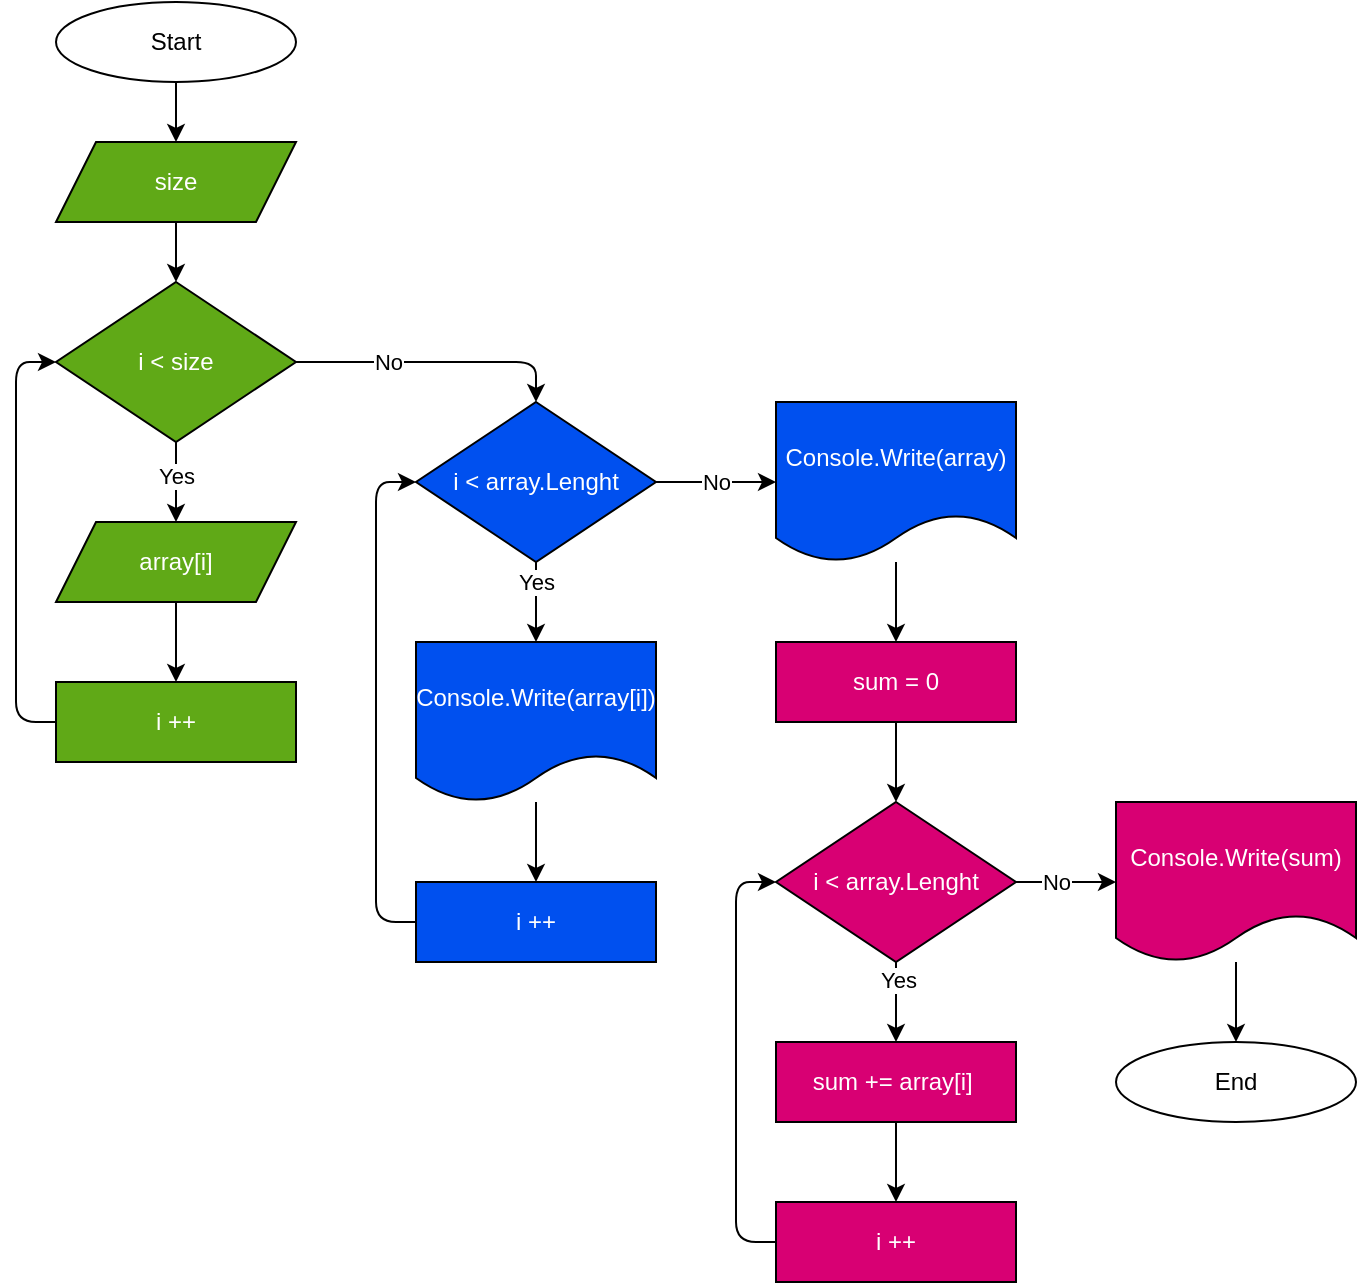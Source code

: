 <mxfile>
    <diagram id="4hZw0LuC-4t2RfQ-QbJT" name="Страница 1">
        <mxGraphModel dx="802" dy="343" grid="1" gridSize="10" guides="1" tooltips="1" connect="1" arrows="1" fold="1" page="1" pageScale="1" pageWidth="827" pageHeight="1169" math="0" shadow="0">
            <root>
                <mxCell id="0"/>
                <mxCell id="1" parent="0"/>
                <mxCell id="11" style="edgeStyle=none;html=1;exitX=0.5;exitY=1;exitDx=0;exitDy=0;entryX=0.5;entryY=0;entryDx=0;entryDy=0;" parent="1" source="3" target="10" edge="1">
                    <mxGeometry relative="1" as="geometry"/>
                </mxCell>
                <mxCell id="3" value="size" style="shape=parallelogram;perimeter=parallelogramPerimeter;whiteSpace=wrap;html=1;fixedSize=1;fillColor=#60a917;fontColor=#ffffff;strokeColor=#000000;" parent="1" vertex="1">
                    <mxGeometry x="50" y="110" width="120" height="40" as="geometry"/>
                </mxCell>
                <mxCell id="9" style="edgeStyle=none;html=1;exitX=0.5;exitY=1;exitDx=0;exitDy=0;entryX=0.5;entryY=0;entryDx=0;entryDy=0;" parent="1" source="8" target="3" edge="1">
                    <mxGeometry relative="1" as="geometry"/>
                </mxCell>
                <mxCell id="8" value="Start" style="ellipse;whiteSpace=wrap;html=1;fillColor=#FFFFFF;fontColor=#000000;" parent="1" vertex="1">
                    <mxGeometry x="50" y="40" width="120" height="40" as="geometry"/>
                </mxCell>
                <mxCell id="13" value="" style="edgeStyle=none;html=1;" parent="1" source="10" target="12" edge="1">
                    <mxGeometry relative="1" as="geometry"/>
                </mxCell>
                <mxCell id="29" value="Yes" style="edgeLabel;html=1;align=center;verticalAlign=middle;resizable=0;points=[];" parent="13" vertex="1" connectable="0">
                    <mxGeometry x="-0.467" relative="1" as="geometry">
                        <mxPoint y="6" as="offset"/>
                    </mxGeometry>
                </mxCell>
                <mxCell id="20" value="" style="edgeStyle=none;html=1;exitX=1;exitY=0.5;exitDx=0;exitDy=0;entryX=0.5;entryY=0;entryDx=0;entryDy=0;" parent="1" source="10" target="23" edge="1">
                    <mxGeometry relative="1" as="geometry">
                        <mxPoint x="250" y="100" as="targetPoint"/>
                        <Array as="points">
                            <mxPoint x="180" y="220"/>
                            <mxPoint x="230" y="220"/>
                            <mxPoint x="290" y="220"/>
                        </Array>
                    </mxGeometry>
                </mxCell>
                <mxCell id="21" value="No" style="edgeLabel;html=1;align=center;verticalAlign=middle;resizable=0;points=[];" parent="20" vertex="1" connectable="0">
                    <mxGeometry x="-0.028" y="-1" relative="1" as="geometry">
                        <mxPoint x="-22" y="-1" as="offset"/>
                    </mxGeometry>
                </mxCell>
                <mxCell id="10" value="i &amp;lt; size" style="rhombus;whiteSpace=wrap;html=1;fillColor=#60a917;fontColor=#ffffff;strokeColor=#000000;" parent="1" vertex="1">
                    <mxGeometry x="50" y="180" width="120" height="80" as="geometry"/>
                </mxCell>
                <mxCell id="15" value="" style="edgeStyle=none;html=1;" parent="1" source="12" target="14" edge="1">
                    <mxGeometry relative="1" as="geometry"/>
                </mxCell>
                <mxCell id="12" value="array[i]" style="shape=parallelogram;perimeter=parallelogramPerimeter;whiteSpace=wrap;html=1;fixedSize=1;fillColor=#60a917;fontColor=#ffffff;strokeColor=#000000;" parent="1" vertex="1">
                    <mxGeometry x="50" y="300" width="120" height="40" as="geometry"/>
                </mxCell>
                <mxCell id="17" style="edgeStyle=none;html=1;exitX=0;exitY=0.5;exitDx=0;exitDy=0;entryX=0;entryY=0.5;entryDx=0;entryDy=0;" parent="1" source="14" target="10" edge="1">
                    <mxGeometry relative="1" as="geometry">
                        <Array as="points">
                            <mxPoint x="30" y="400"/>
                            <mxPoint x="30" y="280"/>
                            <mxPoint x="30" y="220"/>
                        </Array>
                    </mxGeometry>
                </mxCell>
                <mxCell id="14" value="i ++" style="rounded=0;whiteSpace=wrap;html=1;fillColor=#60a917;fontColor=#ffffff;strokeColor=#000000;" parent="1" vertex="1">
                    <mxGeometry x="50" y="380" width="120" height="40" as="geometry"/>
                </mxCell>
                <mxCell id="25" value="" style="edgeStyle=none;html=1;entryX=0.5;entryY=0;entryDx=0;entryDy=0;" parent="1" source="23" target="51" edge="1">
                    <mxGeometry relative="1" as="geometry">
                        <mxPoint x="290" y="370" as="targetPoint"/>
                    </mxGeometry>
                </mxCell>
                <mxCell id="30" value="Yes" style="edgeLabel;html=1;align=center;verticalAlign=middle;resizable=0;points=[];" parent="25" vertex="1" connectable="0">
                    <mxGeometry x="-0.44" relative="1" as="geometry">
                        <mxPoint y="-1" as="offset"/>
                    </mxGeometry>
                </mxCell>
                <mxCell id="32" value="" style="edgeStyle=none;html=1;entryX=0;entryY=0.5;entryDx=0;entryDy=0;exitX=1;exitY=0.5;exitDx=0;exitDy=0;" parent="1" source="23" target="50" edge="1">
                    <mxGeometry relative="1" as="geometry">
                        <mxPoint x="400" y="350" as="targetPoint"/>
                    </mxGeometry>
                </mxCell>
                <mxCell id="33" value="No" style="edgeLabel;html=1;align=center;verticalAlign=middle;resizable=0;points=[];" parent="32" vertex="1" connectable="0">
                    <mxGeometry x="-0.476" y="2" relative="1" as="geometry">
                        <mxPoint x="14" y="2" as="offset"/>
                    </mxGeometry>
                </mxCell>
                <mxCell id="23" value="i &amp;lt; array.Lenght" style="rhombus;whiteSpace=wrap;html=1;strokeColor=#000000;fillColor=#0050ef;fontColor=#ffffff;" parent="1" vertex="1">
                    <mxGeometry x="230" y="240" width="120" height="80" as="geometry"/>
                </mxCell>
                <mxCell id="27" value="" style="edgeStyle=none;html=1;" parent="1" target="26" edge="1">
                    <mxGeometry relative="1" as="geometry">
                        <mxPoint x="290" y="440" as="sourcePoint"/>
                    </mxGeometry>
                </mxCell>
                <mxCell id="28" style="edgeStyle=none;html=1;exitX=0;exitY=0.5;exitDx=0;exitDy=0;entryX=0;entryY=0.5;entryDx=0;entryDy=0;" parent="1" source="26" target="23" edge="1">
                    <mxGeometry relative="1" as="geometry">
                        <Array as="points">
                            <mxPoint x="210" y="500"/>
                            <mxPoint x="210" y="360"/>
                            <mxPoint x="210" y="280"/>
                        </Array>
                    </mxGeometry>
                </mxCell>
                <mxCell id="26" value="i ++" style="rounded=0;whiteSpace=wrap;html=1;strokeColor=#000000;fillColor=#0050ef;fontColor=#ffffff;" parent="1" vertex="1">
                    <mxGeometry x="230" y="480" width="120" height="40" as="geometry"/>
                </mxCell>
                <mxCell id="35" value="" style="edgeStyle=none;html=1;" parent="1" source="50" target="34" edge="1">
                    <mxGeometry relative="1" as="geometry">
                        <mxPoint x="460" y="370" as="sourcePoint"/>
                    </mxGeometry>
                </mxCell>
                <mxCell id="37" value="" style="edgeStyle=none;html=1;" parent="1" source="34" target="36" edge="1">
                    <mxGeometry relative="1" as="geometry"/>
                </mxCell>
                <mxCell id="34" value="sum = 0" style="rounded=0;whiteSpace=wrap;html=1;strokeColor=#000000;fillColor=#d80073;fontColor=#ffffff;" parent="1" vertex="1">
                    <mxGeometry x="410" y="360" width="120" height="40" as="geometry"/>
                </mxCell>
                <mxCell id="40" value="" style="edgeStyle=none;html=1;" parent="1" source="36" target="38" edge="1">
                    <mxGeometry relative="1" as="geometry"/>
                </mxCell>
                <mxCell id="42" value="Yes" style="edgeLabel;html=1;align=center;verticalAlign=middle;resizable=0;points=[];" parent="40" vertex="1" connectable="0">
                    <mxGeometry x="-0.58" y="1" relative="1" as="geometry">
                        <mxPoint as="offset"/>
                    </mxGeometry>
                </mxCell>
                <mxCell id="45" value="" style="edgeStyle=none;html=1;entryX=0;entryY=0.5;entryDx=0;entryDy=0;" parent="1" source="36" target="53" edge="1">
                    <mxGeometry relative="1" as="geometry">
                        <mxPoint x="580" y="480" as="targetPoint"/>
                    </mxGeometry>
                </mxCell>
                <mxCell id="47" value="No" style="edgeLabel;html=1;align=center;verticalAlign=middle;resizable=0;points=[];" parent="45" vertex="1" connectable="0">
                    <mxGeometry x="-0.499" y="-1" relative="1" as="geometry">
                        <mxPoint x="7" y="-1" as="offset"/>
                    </mxGeometry>
                </mxCell>
                <mxCell id="36" value="i &amp;lt; array.Lenght" style="rhombus;whiteSpace=wrap;html=1;strokeColor=#000000;fillColor=#d80073;fontColor=#ffffff;" parent="1" vertex="1">
                    <mxGeometry x="410" y="440" width="120" height="80" as="geometry"/>
                </mxCell>
                <mxCell id="41" value="" style="edgeStyle=none;html=1;" parent="1" source="38" target="39" edge="1">
                    <mxGeometry relative="1" as="geometry"/>
                </mxCell>
                <mxCell id="38" value="sum += array[i]&amp;nbsp;" style="rounded=0;whiteSpace=wrap;html=1;strokeColor=#000000;fillColor=#d80073;fontColor=#ffffff;" parent="1" vertex="1">
                    <mxGeometry x="410" y="560" width="120" height="40" as="geometry"/>
                </mxCell>
                <mxCell id="43" style="edgeStyle=none;html=1;exitX=0;exitY=0.5;exitDx=0;exitDy=0;entryX=0;entryY=0.5;entryDx=0;entryDy=0;" parent="1" source="39" target="36" edge="1">
                    <mxGeometry relative="1" as="geometry">
                        <Array as="points">
                            <mxPoint x="390" y="660"/>
                            <mxPoint x="390" y="570"/>
                            <mxPoint x="390" y="480"/>
                        </Array>
                    </mxGeometry>
                </mxCell>
                <mxCell id="39" value="i ++" style="rounded=0;whiteSpace=wrap;html=1;strokeColor=#000000;fillColor=#d80073;fontColor=#ffffff;" parent="1" vertex="1">
                    <mxGeometry x="410" y="640" width="120" height="40" as="geometry"/>
                </mxCell>
                <mxCell id="49" value="" style="edgeStyle=none;html=1;" parent="1" source="53" target="48" edge="1">
                    <mxGeometry relative="1" as="geometry">
                        <mxPoint x="640" y="520" as="sourcePoint"/>
                    </mxGeometry>
                </mxCell>
                <mxCell id="48" value="End" style="ellipse;whiteSpace=wrap;html=1;fontColor=#000000;fillColor=#FFFFFF;" parent="1" vertex="1">
                    <mxGeometry x="580" y="560" width="120" height="40" as="geometry"/>
                </mxCell>
                <mxCell id="50" value="Console.Write(array)" style="shape=document;whiteSpace=wrap;html=1;boundedLbl=1;strokeColor=#000000;fillColor=#0050ef;fontColor=#ffffff;" parent="1" vertex="1">
                    <mxGeometry x="410" y="240" width="120" height="80" as="geometry"/>
                </mxCell>
                <mxCell id="51" value="Console.Write(array[i])" style="shape=document;whiteSpace=wrap;html=1;boundedLbl=1;strokeColor=#000000;fillColor=#0050ef;fontColor=#ffffff;" parent="1" vertex="1">
                    <mxGeometry x="230" y="360" width="120" height="80" as="geometry"/>
                </mxCell>
                <mxCell id="53" value="Console.Write(sum)" style="shape=document;whiteSpace=wrap;html=1;boundedLbl=1;strokeColor=#000000;fillColor=#d80073;fontColor=#ffffff;" vertex="1" parent="1">
                    <mxGeometry x="580" y="440" width="120" height="80" as="geometry"/>
                </mxCell>
            </root>
        </mxGraphModel>
    </diagram>
</mxfile>